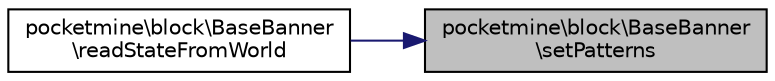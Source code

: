 digraph "pocketmine\block\BaseBanner\setPatterns"
{
 // INTERACTIVE_SVG=YES
 // LATEX_PDF_SIZE
  edge [fontname="Helvetica",fontsize="10",labelfontname="Helvetica",labelfontsize="10"];
  node [fontname="Helvetica",fontsize="10",shape=record];
  rankdir="RL";
  Node1 [label="pocketmine\\block\\BaseBanner\l\\setPatterns",height=0.2,width=0.4,color="black", fillcolor="grey75", style="filled", fontcolor="black",tooltip=" "];
  Node1 -> Node2 [dir="back",color="midnightblue",fontsize="10",style="solid",fontname="Helvetica"];
  Node2 [label="pocketmine\\block\\BaseBanner\l\\readStateFromWorld",height=0.2,width=0.4,color="black", fillcolor="white", style="filled",URL="$dc/db5/classpocketmine_1_1block_1_1_base_banner.html#aeb20ff2ee974d4684b838daffe726ca2",tooltip=" "];
}
